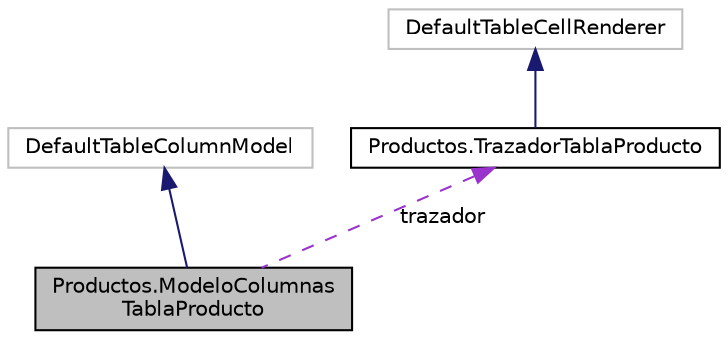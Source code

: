 digraph "Productos.ModeloColumnasTablaProducto"
{
  edge [fontname="Helvetica",fontsize="10",labelfontname="Helvetica",labelfontsize="10"];
  node [fontname="Helvetica",fontsize="10",shape=record];
  Node2 [label="Productos.ModeloColumnas\lTablaProducto",height=0.2,width=0.4,color="black", fillcolor="grey75", style="filled", fontcolor="black"];
  Node3 -> Node2 [dir="back",color="midnightblue",fontsize="10",style="solid"];
  Node3 [label="DefaultTableColumnModel",height=0.2,width=0.4,color="grey75", fillcolor="white", style="filled"];
  Node4 -> Node2 [dir="back",color="darkorchid3",fontsize="10",style="dashed",label=" trazador" ];
  Node4 [label="Productos.TrazadorTablaProducto",height=0.2,width=0.4,color="black", fillcolor="white", style="filled",URL="$class_productos_1_1_trazador_tabla_producto.html"];
  Node5 -> Node4 [dir="back",color="midnightblue",fontsize="10",style="solid"];
  Node5 [label="DefaultTableCellRenderer",height=0.2,width=0.4,color="grey75", fillcolor="white", style="filled"];
}
